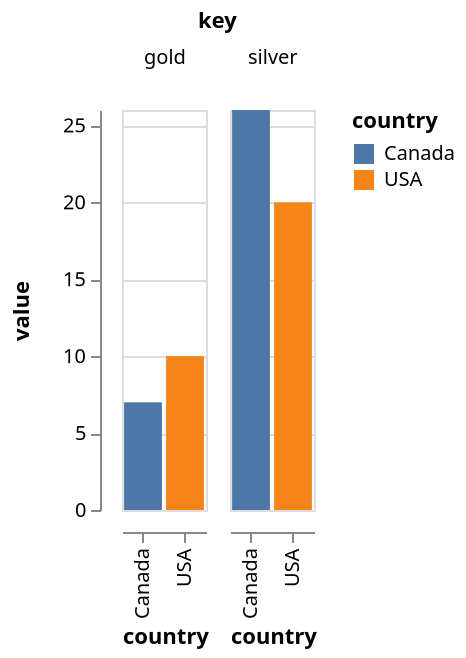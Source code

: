 {
    "$schema": "https://vega.github.io/schema/vega/v3.json",
    "autosize": "pad",
    "padding": 5,
    "data": [
        {
            "name": "source_0",
            "values": [
                {
                    "country": "USA",
                    "gold": 10,
                    "silver": 20
                },
                {
                    "country": "Canada",
                    "gold": 7,
                    "silver": 26
                }
            ]
        },
        {
            "name": "data_0",
            "source": "source_0",
            "transform": [
                {
                    "type": "fold",
                    "fields": [
                        "gold",
                        "silver"
                    ],
                    "as": [
                        "key",
                        "value"
                    ]
                },
                {
                    "type": "filter",
                    "expr": "datum[\"value\"] !== null && !isNaN(datum[\"value\"])"
                }
            ]
        },
        {
            "name": "column_domain",
            "source": "data_0",
            "transform": [
                {
                    "type": "aggregate",
                    "groupby": [
                        "key"
                    ]
                }
            ]
        }
    ],
    "signals": [
        {
            "name": "x_step",
            "value": 21
        },
        {
            "name": "child_width",
            "update": "bandspace(domain('x').length, 0.1, 0.05) * x_step"
        },
        {
            "name": "child_height",
            "value": 200
        }
    ],
    "layout": {
        "padding": {
            "row": 10,
            "column": 10
        },
        "offset": 10,
        "columns": {
            "signal": "length(data('column_domain'))"
        },
        "bounds": "full",
        "align": "all"
    },
    "marks": [
        {
            "name": "column_title",
            "role": "column-title",
            "type": "group",
            "marks": [
                {
                    "type": "text",
                    "role": "column-title-text",
                    "style": "guide-title",
                    "encode": {
                        "update": {
                            "align": {
                                "value": "center"
                            },
                            "text": {
                                "value": "key"
                            }
                        }
                    }
                }
            ]
        },
        {
            "name": "row_header",
            "type": "group",
            "role": "row-header",
            "encode": {
                "update": {
                    "height": {
                        "signal": "child_height"
                    }
                }
            },
            "axes": [
                {
                    "scale": "y",
                    "orient": "left",
                    "grid": false,
                    "title": "value",
                    "labelOverlap": true,
                    "tickCount": {
                        "signal": "ceil(child_height/40)"
                    },
                    "zindex": 1
                }
            ]
        },
        {
            "name": "column_header",
            "type": "group",
            "role": "column-header",
            "from": {
                "data": "column_domain"
            },
            "sort": {
                "field": "datum[\"key\"]",
                "order": "ascending"
            },
            "title": {
                "text": {
                    "signal": "''+parent[\"key\"]"
                },
                "offset": 10,
                "orient": "top",
                "style": "guide-label"
            },
            "encode": {
                "update": {
                    "width": {
                        "signal": "child_width"
                    }
                }
            }
        },
        {
            "name": "column_footer",
            "type": "group",
            "role": "column-footer",
            "from": {
                "data": "column_domain"
            },
            "sort": {
                "field": "datum[\"key\"]",
                "order": "ascending"
            },
            "encode": {
                "update": {
                    "width": {
                        "signal": "child_width"
                    }
                }
            },
            "axes": [
                {
                    "scale": "x",
                    "orient": "bottom",
                    "grid": false,
                    "title": "country",
                    "encode": {
                        "labels": {
                            "update": {
                                "angle": {
                                    "value": 270
                                },
                                "align": {
                                    "value": "right"
                                },
                                "baseline": {
                                    "value": "middle"
                                }
                            }
                        }
                    },
                    "zindex": 1
                }
            ]
        },
        {
            "name": "cell",
            "type": "group",
            "style": "cell",
            "from": {
                "facet": {
                    "name": "facet",
                    "data": "data_0",
                    "groupby": [
                        "key"
                    ]
                }
            },
            "sort": {
                "field": [
                    "datum[\"key\"]"
                ],
                "order": [
                    "ascending"
                ]
            },
            "encode": {
                "update": {
                    "width": {
                        "signal": "child_width"
                    },
                    "height": {
                        "signal": "child_height"
                    }
                }
            },
            "marks": [
                {
                    "name": "child_marks",
                    "type": "rect",
                    "style": [
                        "bar"
                    ],
                    "from": {
                        "data": "facet"
                    },
                    "encode": {
                        "update": {
                            "fill": {
                                "scale": "color",
                                "field": "country"
                            },
                            "x": {
                                "scale": "x",
                                "field": "country"
                            },
                            "width": {
                                "scale": "x",
                                "band": true
                            },
                            "y": {
                                "scale": "y",
                                "field": "value"
                            },
                            "y2": {
                                "scale": "y",
                                "value": 0
                            }
                        }
                    }
                }
            ],
            "axes": [
                {
                    "scale": "y",
                    "orient": "left",
                    "grid": true,
                    "tickCount": {
                        "signal": "ceil(child_height/40)"
                    },
                    "gridScale": "x",
                    "domain": false,
                    "labels": false,
                    "maxExtent": 0,
                    "minExtent": 0,
                    "ticks": false,
                    "zindex": 0
                }
            ]
        }
    ],
    "scales": [
        {
            "name": "x",
            "type": "band",
            "domain": {
                "data": "data_0",
                "field": "country",
                "sort": true
            },
            "range": {
                "step": {
                    "signal": "x_step"
                }
            },
            "paddingInner": 0.1,
            "paddingOuter": 0.05
        },
        {
            "name": "y",
            "type": "linear",
            "domain": {
                "data": "data_0",
                "field": "value"
            },
            "range": [
                {
                    "signal": "child_height"
                },
                0
            ],
            "nice": true,
            "zero": true
        },
        {
            "name": "color",
            "type": "ordinal",
            "domain": {
                "data": "data_0",
                "field": "country",
                "sort": true
            },
            "range": "category"
        }
    ],
    "legends": [
        {
            "fill": "color",
            "title": "country",
            "encode": {
                "symbols": {
                    "update": {
                        "shape": {
                            "value": "square"
                        }
                    }
                }
            }
        }
    ],
    "config": {
        "axisY": {
            "minExtent": 30
        }
    }
}
